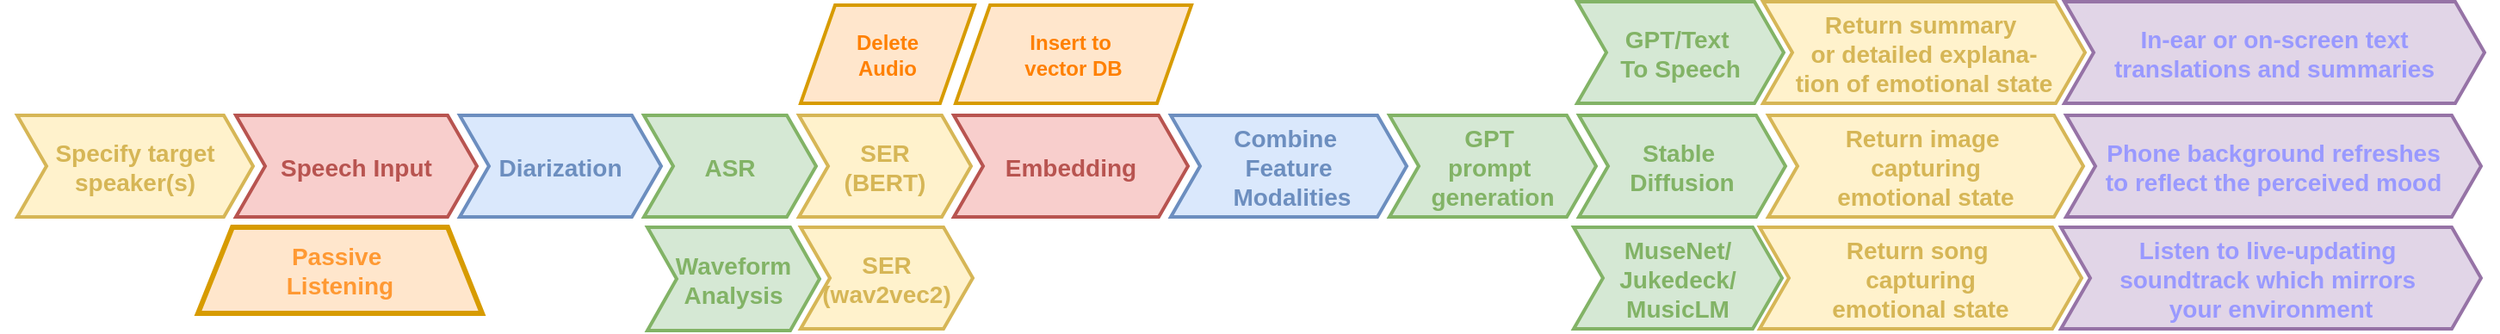 <mxfile border="50" scale="3" compressed="false" locked="false" version="24.7.7">
  <diagram name="Blank" id="YmL12bMKpDGza6XwsDPr">
    <mxGraphModel dx="1466" dy="987" grid="0" gridSize="10" guides="1" tooltips="1" connect="1" arrows="1" fold="1" page="1" pageScale="1" pageWidth="827" pageHeight="1169" background="none" math="1" shadow="0">
      <root>
        <mxCell id="X5NqExCQtvZxIxQ7pmgY-0" />
        <mxCell id="1" parent="X5NqExCQtvZxIxQ7pmgY-0" />
        <mxCell id="NjAqU9Y5rHBkyYTPuW-a-1" value="" style="swimlane;fontStyle=2;childLayout=stackLayout;horizontal=1;startSize=20;fillColor=none;horizontalStack=1;resizeParent=1;resizeParentMax=0;resizeLast=0;collapsible=0;marginBottom=0;swimlaneFillColor=none;strokeColor=none;fontFamily=Helvetica;fontSize=14;fontColor=#BABABA;points=[];verticalAlign=middle;stackBorder=10;stackSpacing=-10;resizable=1;" parent="1" vertex="1">
          <mxGeometry x="160" y="111" width="1451" height="99" as="geometry" />
        </mxCell>
        <mxCell id="bHArMrMlONKAML6liJyr-26" value="Specify target&#xa;speaker(s)" style="shape=step;perimeter=stepPerimeter;strokeColor=#D6B656;fontFamily=Helvetica;fontSize=14;fontColor=#D6B656;fillColor=#fff2cc;fixedSize=1;size=17;fontStyle=1;strokeWidth=2;spacingTop=0;points=[];" vertex="1" parent="NjAqU9Y5rHBkyYTPuW-a-1">
          <mxGeometry x="10" y="30" width="137" height="59" as="geometry" />
        </mxCell>
        <mxCell id="bHArMrMlONKAML6liJyr-25" value="Speech Input" style="shape=step;perimeter=stepPerimeter;strokeColor=#B85450;fontFamily=Helvetica;fontSize=14;fontColor=#B85450;fillColor=#f8cecc;fixedSize=1;size=17;fontStyle=1;strokeWidth=2;spacingTop=0;points=[];" vertex="1" parent="NjAqU9Y5rHBkyYTPuW-a-1">
          <mxGeometry x="137" y="30" width="140" height="59" as="geometry" />
        </mxCell>
        <mxCell id="bHArMrMlONKAML6liJyr-24" value="Diarization" style="shape=step;perimeter=stepPerimeter;strokeColor=#6C8EBF;fontFamily=Helvetica;fontSize=14;fontColor=#6C8EBF;fillColor=#dae8fc;fixedSize=1;size=17;fontStyle=1;strokeWidth=2;spacingTop=0;points=[];" vertex="1" parent="NjAqU9Y5rHBkyYTPuW-a-1">
          <mxGeometry x="267" y="30" width="117" height="59" as="geometry" />
        </mxCell>
        <mxCell id="NjAqU9Y5rHBkyYTPuW-a-3" value="ASR" style="shape=step;perimeter=stepPerimeter;strokeColor=#82B366;fontFamily=Helvetica;fontSize=14;fontColor=#82B366;fillColor=#d5e8d4;fixedSize=1;size=17;fontStyle=1;strokeWidth=2;spacingTop=0;points=[];" parent="NjAqU9Y5rHBkyYTPuW-a-1" vertex="1">
          <mxGeometry x="374" y="30" width="100" height="59" as="geometry" />
        </mxCell>
        <mxCell id="NjAqU9Y5rHBkyYTPuW-a-4" value="SER&#xa;(BERT)" style="shape=step;perimeter=stepPerimeter;strokeColor=#D6B656;fontFamily=Helvetica;fontSize=14;fontColor=#D6B656;fillColor=#fff2cc;fixedSize=1;size=17;fontStyle=1;strokeWidth=2;spacingTop=0;points=[];" parent="NjAqU9Y5rHBkyYTPuW-a-1" vertex="1">
          <mxGeometry x="464" y="30" width="100" height="59" as="geometry" />
        </mxCell>
        <mxCell id="NjAqU9Y5rHBkyYTPuW-a-5" value="Embedding" style="shape=step;perimeter=stepPerimeter;strokeColor=#B85450;fontFamily=Helvetica;fontSize=14;fontColor=#B85450;fillColor=#f8cecc;fixedSize=1;size=17;fontStyle=1;strokeWidth=2;spacingTop=0;points=[];" parent="NjAqU9Y5rHBkyYTPuW-a-1" vertex="1">
          <mxGeometry x="554" y="30" width="136" height="59" as="geometry" />
        </mxCell>
        <mxCell id="bHArMrMlONKAML6liJyr-2" value="Combine &#xa;Feature&#xa; Modalities" style="shape=step;perimeter=stepPerimeter;strokeColor=#6C8EBF;fontFamily=Helvetica;fontSize=14;fontColor=#6C8EBF;fillColor=#dae8fc;fixedSize=1;size=17;fontStyle=1;strokeWidth=2;spacingTop=0;points=[];" vertex="1" parent="NjAqU9Y5rHBkyYTPuW-a-1">
          <mxGeometry x="680" y="30" width="137" height="59" as="geometry" />
        </mxCell>
        <mxCell id="bHArMrMlONKAML6liJyr-5" value="GPT &#xa;prompt &#xa;generation" style="shape=step;perimeter=stepPerimeter;strokeColor=#82B366;fontFamily=Helvetica;fontSize=14;fontColor=#82B366;fillColor=#d5e8d4;fixedSize=1;size=17;fontStyle=1;strokeWidth=2;spacingTop=0;points=[];" vertex="1" parent="NjAqU9Y5rHBkyYTPuW-a-1">
          <mxGeometry x="807" y="30" width="120" height="59" as="geometry" />
        </mxCell>
        <mxCell id="bHArMrMlONKAML6liJyr-4" value="Stable &#xa;Diffusion" style="shape=step;perimeter=stepPerimeter;strokeColor=#82B366;fontFamily=Helvetica;fontSize=14;fontColor=#82B366;fillColor=#d5e8d4;fixedSize=1;size=17;fontStyle=1;strokeWidth=2;spacingTop=0;points=[];" vertex="1" parent="NjAqU9Y5rHBkyYTPuW-a-1">
          <mxGeometry x="917" y="30" width="120" height="59" as="geometry" />
        </mxCell>
        <mxCell id="bHArMrMlONKAML6liJyr-7" value="Return image &#xa;capturing&#xa;emotional state" style="shape=step;perimeter=stepPerimeter;strokeColor=#D6B656;fontFamily=Helvetica;fontSize=14;fontColor=#D6B656;fillColor=#fff2cc;fixedSize=1;size=17;fontStyle=1;strokeWidth=2;spacingTop=0;points=[];" vertex="1" parent="NjAqU9Y5rHBkyYTPuW-a-1">
          <mxGeometry x="1027" y="30" width="183" height="59" as="geometry" />
        </mxCell>
        <mxCell id="bHArMrMlONKAML6liJyr-11" value="Phone background refreshes&#xa;to reflect the perceived mood" style="shape=step;perimeter=stepPerimeter;strokeColor=#9673a6;fontFamily=Helvetica;fontSize=14;fillColor=#e1d5e7;fixedSize=1;size=17;fontStyle=1;strokeWidth=2;spacingTop=0;points=[];fontColor=#9999FF;" vertex="1" parent="NjAqU9Y5rHBkyYTPuW-a-1">
          <mxGeometry x="1200" y="30" width="241" height="59" as="geometry" />
        </mxCell>
        <mxCell id="bHArMrMlONKAML6liJyr-1" value="Waveform&#xa;Analysis" style="shape=step;perimeter=stepPerimeter;strokeColor=#82B366;fontFamily=Helvetica;fontSize=14;fontColor=#82B366;fillColor=#d5e8d4;fixedSize=1;size=17;fontStyle=1;strokeWidth=2;spacingTop=0;points=[];" vertex="1" parent="1">
          <mxGeometry x="536" y="206" width="100" height="60" as="geometry" />
        </mxCell>
        <mxCell id="bHArMrMlONKAML6liJyr-6" value="MuseNet/&#xa;Jukedeck/&#xa;MusicLM" style="shape=step;perimeter=stepPerimeter;strokeColor=#82B366;fontFamily=Helvetica;fontSize=14;fontColor=#82B366;fillColor=#d5e8d4;fixedSize=1;size=17;fontStyle=1;strokeWidth=2;spacingTop=0;points=[];" vertex="1" parent="1">
          <mxGeometry x="1074" y="206" width="121" height="59" as="geometry" />
        </mxCell>
        <mxCell id="bHArMrMlONKAML6liJyr-8" value="Return summary &#xa;or detailed explana-&#xa;tion of emotional state" style="shape=step;perimeter=stepPerimeter;strokeColor=#D6B656;fontFamily=Helvetica;fontSize=14;fontColor=#D6B656;fillColor=#fff2cc;fixedSize=1;size=17;fontStyle=1;strokeWidth=2;spacingTop=0;points=[];" vertex="1" parent="1">
          <mxGeometry x="1184" y="75" width="187" height="59" as="geometry" />
        </mxCell>
        <mxCell id="bHArMrMlONKAML6liJyr-9" value="Return song &#xa;capturing&#xa;emotional state" style="shape=step;perimeter=stepPerimeter;strokeColor=#D6B656;fontFamily=Helvetica;fontSize=14;fontColor=#D6B656;fillColor=#fff2cc;fixedSize=1;size=17;fontStyle=1;strokeWidth=2;spacingTop=0;points=[];" vertex="1" parent="1">
          <mxGeometry x="1182" y="206" width="187" height="59" as="geometry" />
        </mxCell>
        <mxCell id="bHArMrMlONKAML6liJyr-10" value="Listen to live-updating &#xa;soundtrack which mirrors &#xa;your environment" style="shape=step;perimeter=stepPerimeter;strokeColor=#9673a6;fontFamily=Helvetica;fontSize=14;fillColor=#e1d5e7;fixedSize=1;size=17;fontStyle=1;strokeWidth=2;spacingTop=0;points=[];fontColor=#9999FF;" vertex="1" parent="1">
          <mxGeometry x="1357" y="206" width="244" height="59" as="geometry" />
        </mxCell>
        <mxCell id="bHArMrMlONKAML6liJyr-23" value="In-ear or on-screen text&#xa;translations and summaries" style="shape=step;perimeter=stepPerimeter;strokeColor=#9673a6;fontFamily=Helvetica;fontSize=14;fillColor=#e1d5e7;fixedSize=1;size=17;fontStyle=1;strokeWidth=2;spacingTop=0;points=[];fontColor=#9999FF;" vertex="1" parent="1">
          <mxGeometry x="1359" y="75" width="244" height="59" as="geometry" />
        </mxCell>
        <mxCell id="bHArMrMlONKAML6liJyr-28" value="SER&#xa;(wav2vec2)" style="shape=step;perimeter=stepPerimeter;strokeColor=#D6B656;fontFamily=Helvetica;fontSize=14;fontColor=#D6B656;fillColor=#fff2cc;fixedSize=1;size=17;fontStyle=1;strokeWidth=2;spacingTop=0;points=[];" vertex="1" parent="1">
          <mxGeometry x="625" y="206" width="100" height="59" as="geometry" />
        </mxCell>
        <mxCell id="bHArMrMlONKAML6liJyr-31" value="GPT/Text &#xa;To Speech" style="shape=step;perimeter=stepPerimeter;strokeColor=#82B366;fontFamily=Helvetica;fontSize=14;fontColor=#82B366;fillColor=#d5e8d4;fixedSize=1;size=17;fontStyle=1;strokeWidth=2;spacingTop=0;points=[];" vertex="1" parent="1">
          <mxGeometry x="1076" y="75" width="120" height="59" as="geometry" />
        </mxCell>
        <mxCell id="bHArMrMlONKAML6liJyr-32" value="&lt;font color=&quot;#ff9933&quot; size=&quot;1&quot;&gt;&lt;b style=&quot;font-size: 14px;&quot;&gt;Passive&amp;nbsp;&lt;/b&gt;&lt;/font&gt;&lt;div&gt;&lt;font color=&quot;#ff9933&quot; size=&quot;1&quot;&gt;&lt;b style=&quot;font-size: 14px;&quot;&gt;Listening&lt;/b&gt;&lt;/font&gt;&lt;/div&gt;" style="shape=trapezoid;perimeter=trapezoidPerimeter;whiteSpace=wrap;html=1;fixedSize=1;fillColor=#ffe6cc;strokeColor=#d79b00;strokeWidth=3;" vertex="1" parent="1">
          <mxGeometry x="275" y="206" width="165" height="50" as="geometry" />
        </mxCell>
        <mxCell id="bHArMrMlONKAML6liJyr-43" value="&lt;b&gt;&lt;font color=&quot;#ff8000&quot;&gt;Delete&lt;/font&gt;&lt;/b&gt;&lt;div&gt;&lt;b&gt;&lt;font color=&quot;#ff8000&quot;&gt;Audio&lt;/font&gt;&lt;/b&gt;&lt;/div&gt;" style="shape=parallelogram;perimeter=parallelogramPerimeter;whiteSpace=wrap;html=1;fixedSize=1;fillColor=#ffe6cc;strokeColor=#d79b00;strokeWidth=2;" vertex="1" parent="1">
          <mxGeometry x="625" y="77" width="101" height="57" as="geometry" />
        </mxCell>
        <mxCell id="bHArMrMlONKAML6liJyr-44" value="&lt;font color=&quot;#ff8000&quot;&gt;&lt;b&gt;Insert to&amp;nbsp;&lt;/b&gt;&lt;/font&gt;&lt;div&gt;&lt;font color=&quot;#ff8000&quot;&gt;&lt;b&gt;vector DB&lt;/b&gt;&lt;/font&gt;&lt;/div&gt;" style="shape=parallelogram;perimeter=parallelogramPerimeter;whiteSpace=wrap;html=1;fixedSize=1;fillColor=#ffe6cc;strokeColor=#d79b00;strokeWidth=2;" vertex="1" parent="1">
          <mxGeometry x="715" y="77" width="137" height="57" as="geometry" />
        </mxCell>
      </root>
    </mxGraphModel>
  </diagram>
</mxfile>
